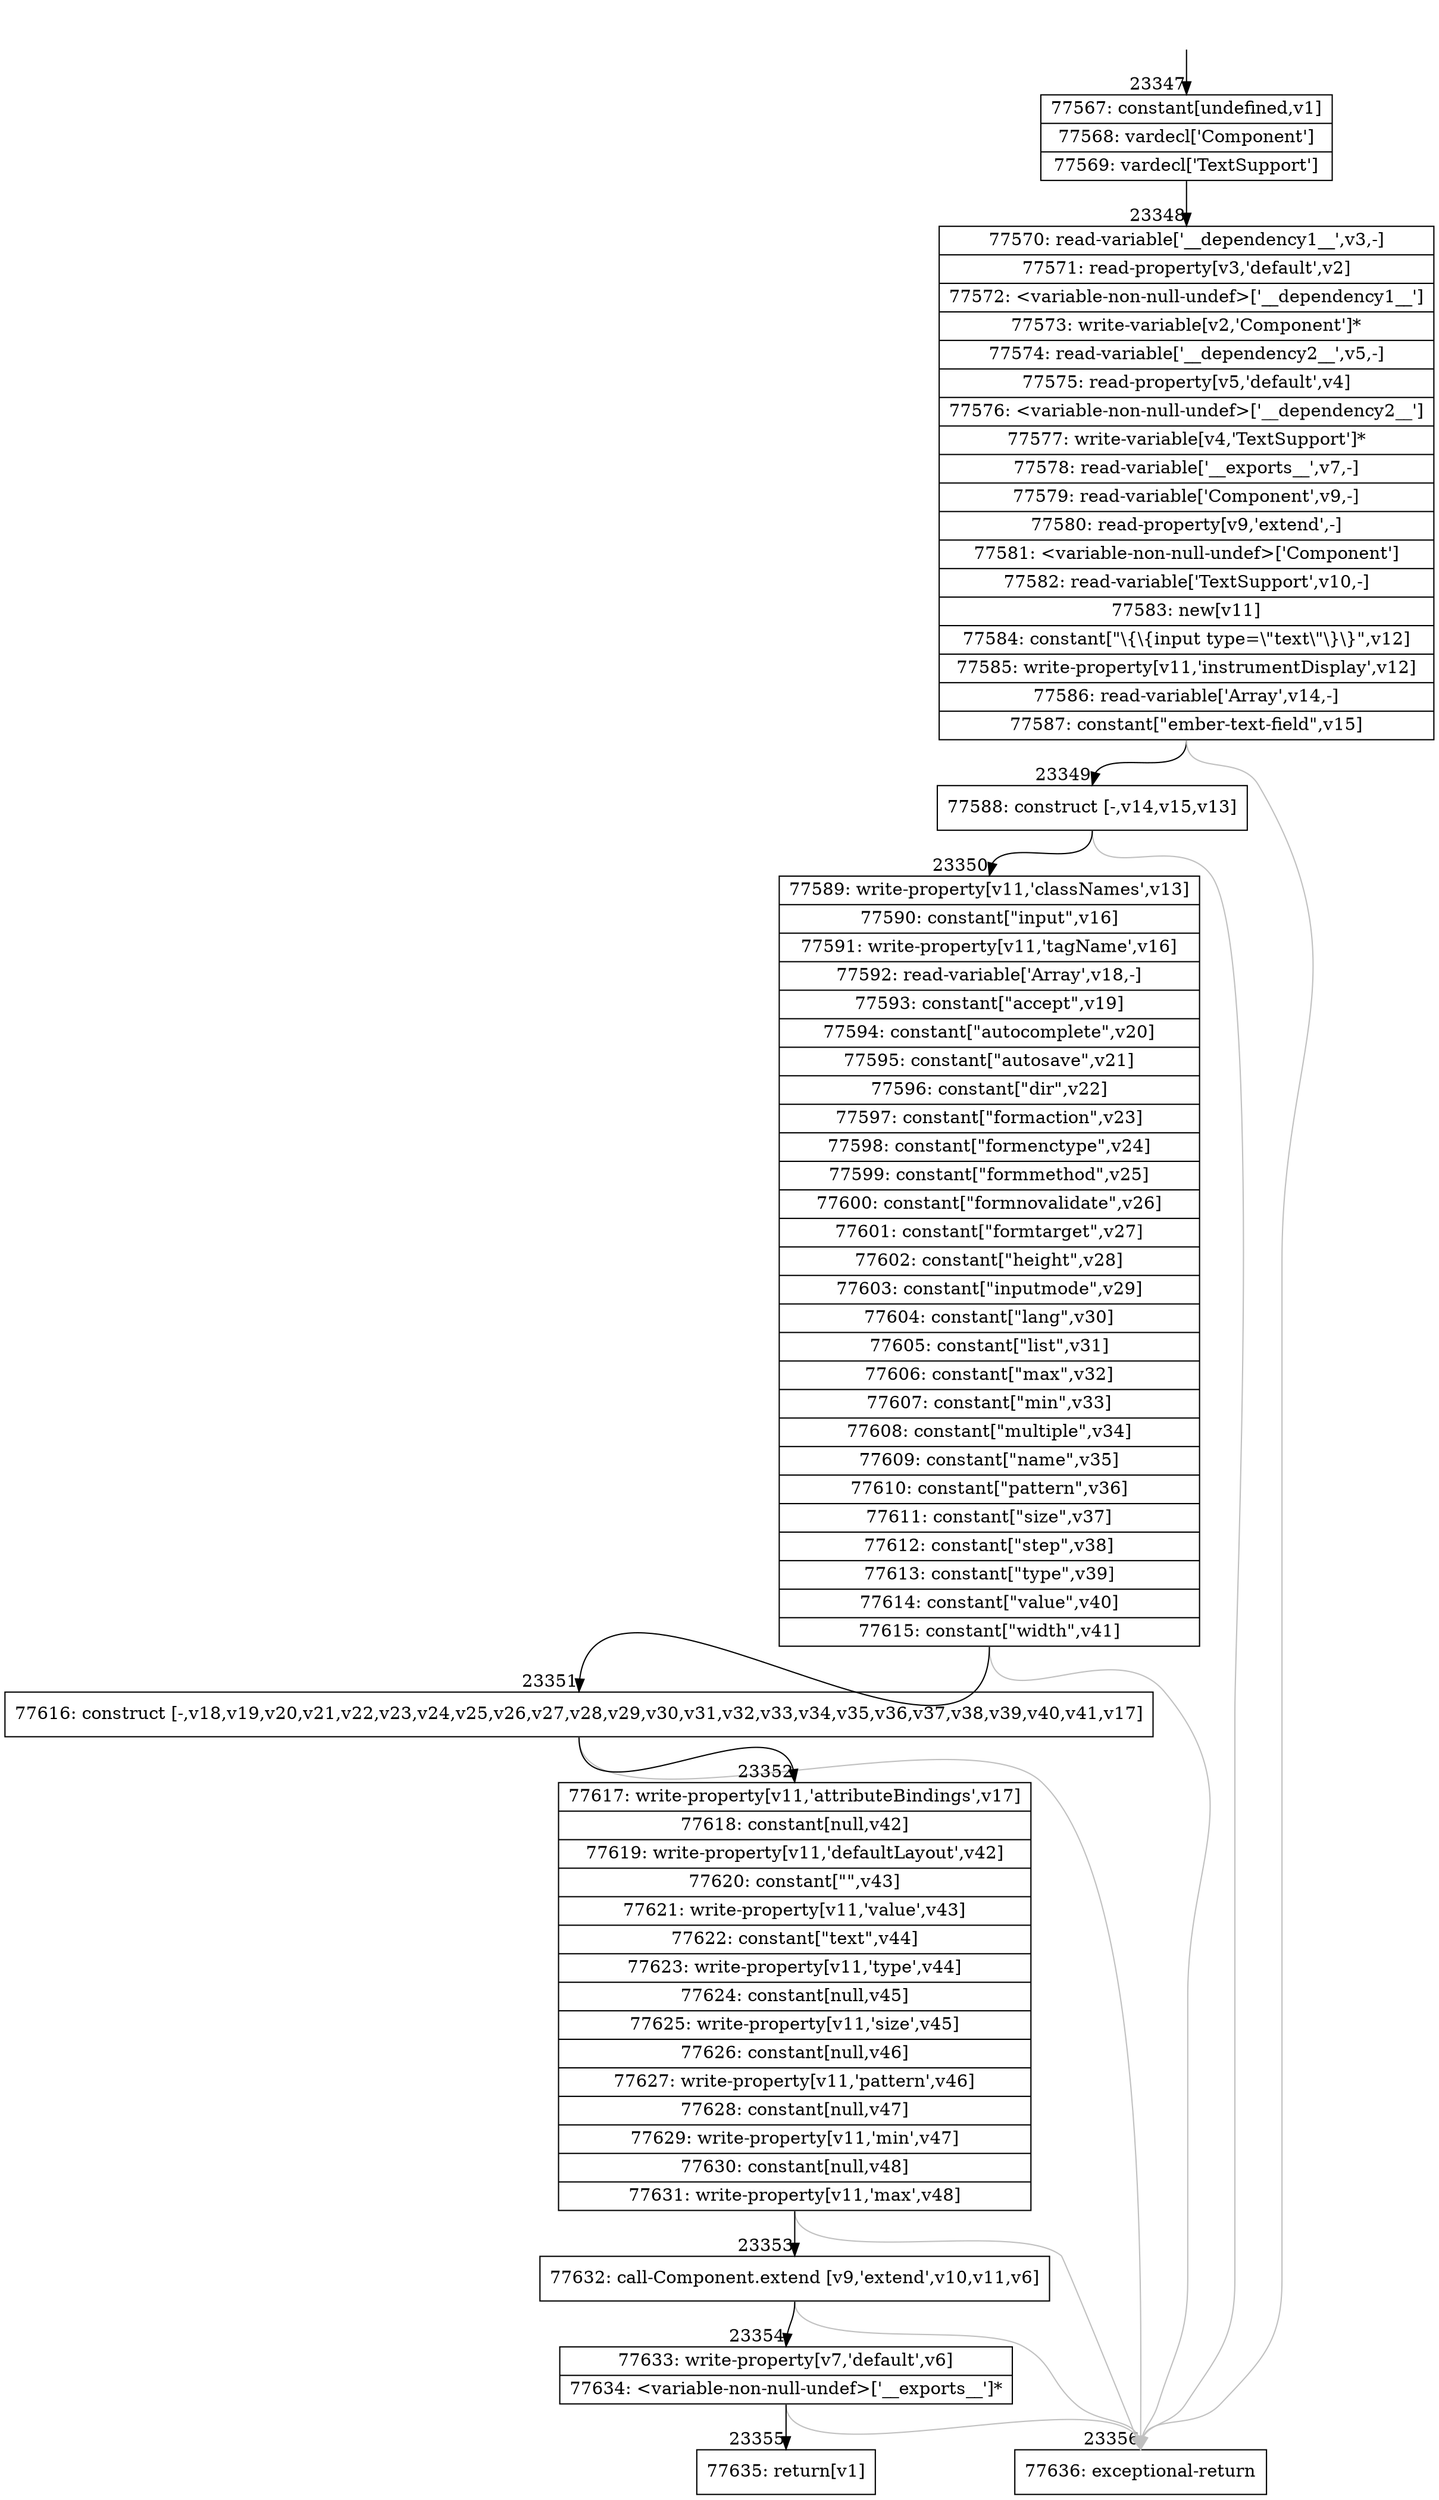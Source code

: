 digraph {
rankdir="TD"
BB_entry2040[shape=none,label=""];
BB_entry2040 -> BB23347 [tailport=s, headport=n, headlabel="    23347"]
BB23347 [shape=record label="{77567: constant[undefined,v1]|77568: vardecl['Component']|77569: vardecl['TextSupport']}" ] 
BB23347 -> BB23348 [tailport=s, headport=n, headlabel="      23348"]
BB23348 [shape=record label="{77570: read-variable['__dependency1__',v3,-]|77571: read-property[v3,'default',v2]|77572: \<variable-non-null-undef\>['__dependency1__']|77573: write-variable[v2,'Component']*|77574: read-variable['__dependency2__',v5,-]|77575: read-property[v5,'default',v4]|77576: \<variable-non-null-undef\>['__dependency2__']|77577: write-variable[v4,'TextSupport']*|77578: read-variable['__exports__',v7,-]|77579: read-variable['Component',v9,-]|77580: read-property[v9,'extend',-]|77581: \<variable-non-null-undef\>['Component']|77582: read-variable['TextSupport',v10,-]|77583: new[v11]|77584: constant[\"\\\{\\\{input type=\\\"text\\\"\\\}\\\}\",v12]|77585: write-property[v11,'instrumentDisplay',v12]|77586: read-variable['Array',v14,-]|77587: constant[\"ember-text-field\",v15]}" ] 
BB23348 -> BB23349 [tailport=s, headport=n, headlabel="      23349"]
BB23348 -> BB23356 [tailport=s, headport=n, color=gray, headlabel="      23356"]
BB23349 [shape=record label="{77588: construct [-,v14,v15,v13]}" ] 
BB23349 -> BB23350 [tailport=s, headport=n, headlabel="      23350"]
BB23349 -> BB23356 [tailport=s, headport=n, color=gray]
BB23350 [shape=record label="{77589: write-property[v11,'classNames',v13]|77590: constant[\"input\",v16]|77591: write-property[v11,'tagName',v16]|77592: read-variable['Array',v18,-]|77593: constant[\"accept\",v19]|77594: constant[\"autocomplete\",v20]|77595: constant[\"autosave\",v21]|77596: constant[\"dir\",v22]|77597: constant[\"formaction\",v23]|77598: constant[\"formenctype\",v24]|77599: constant[\"formmethod\",v25]|77600: constant[\"formnovalidate\",v26]|77601: constant[\"formtarget\",v27]|77602: constant[\"height\",v28]|77603: constant[\"inputmode\",v29]|77604: constant[\"lang\",v30]|77605: constant[\"list\",v31]|77606: constant[\"max\",v32]|77607: constant[\"min\",v33]|77608: constant[\"multiple\",v34]|77609: constant[\"name\",v35]|77610: constant[\"pattern\",v36]|77611: constant[\"size\",v37]|77612: constant[\"step\",v38]|77613: constant[\"type\",v39]|77614: constant[\"value\",v40]|77615: constant[\"width\",v41]}" ] 
BB23350 -> BB23351 [tailport=s, headport=n, headlabel="      23351"]
BB23350 -> BB23356 [tailport=s, headport=n, color=gray]
BB23351 [shape=record label="{77616: construct [-,v18,v19,v20,v21,v22,v23,v24,v25,v26,v27,v28,v29,v30,v31,v32,v33,v34,v35,v36,v37,v38,v39,v40,v41,v17]}" ] 
BB23351 -> BB23352 [tailport=s, headport=n, headlabel="      23352"]
BB23351 -> BB23356 [tailport=s, headport=n, color=gray]
BB23352 [shape=record label="{77617: write-property[v11,'attributeBindings',v17]|77618: constant[null,v42]|77619: write-property[v11,'defaultLayout',v42]|77620: constant[\"\",v43]|77621: write-property[v11,'value',v43]|77622: constant[\"text\",v44]|77623: write-property[v11,'type',v44]|77624: constant[null,v45]|77625: write-property[v11,'size',v45]|77626: constant[null,v46]|77627: write-property[v11,'pattern',v46]|77628: constant[null,v47]|77629: write-property[v11,'min',v47]|77630: constant[null,v48]|77631: write-property[v11,'max',v48]}" ] 
BB23352 -> BB23353 [tailport=s, headport=n, headlabel="      23353"]
BB23352 -> BB23356 [tailport=s, headport=n, color=gray]
BB23353 [shape=record label="{77632: call-Component.extend [v9,'extend',v10,v11,v6]}" ] 
BB23353 -> BB23354 [tailport=s, headport=n, headlabel="      23354"]
BB23353 -> BB23356 [tailport=s, headport=n, color=gray]
BB23354 [shape=record label="{77633: write-property[v7,'default',v6]|77634: \<variable-non-null-undef\>['__exports__']*}" ] 
BB23354 -> BB23355 [tailport=s, headport=n, headlabel="      23355"]
BB23354 -> BB23356 [tailport=s, headport=n, color=gray]
BB23355 [shape=record label="{77635: return[v1]}" ] 
BB23356 [shape=record label="{77636: exceptional-return}" ] 
//#$~ 43603
}
